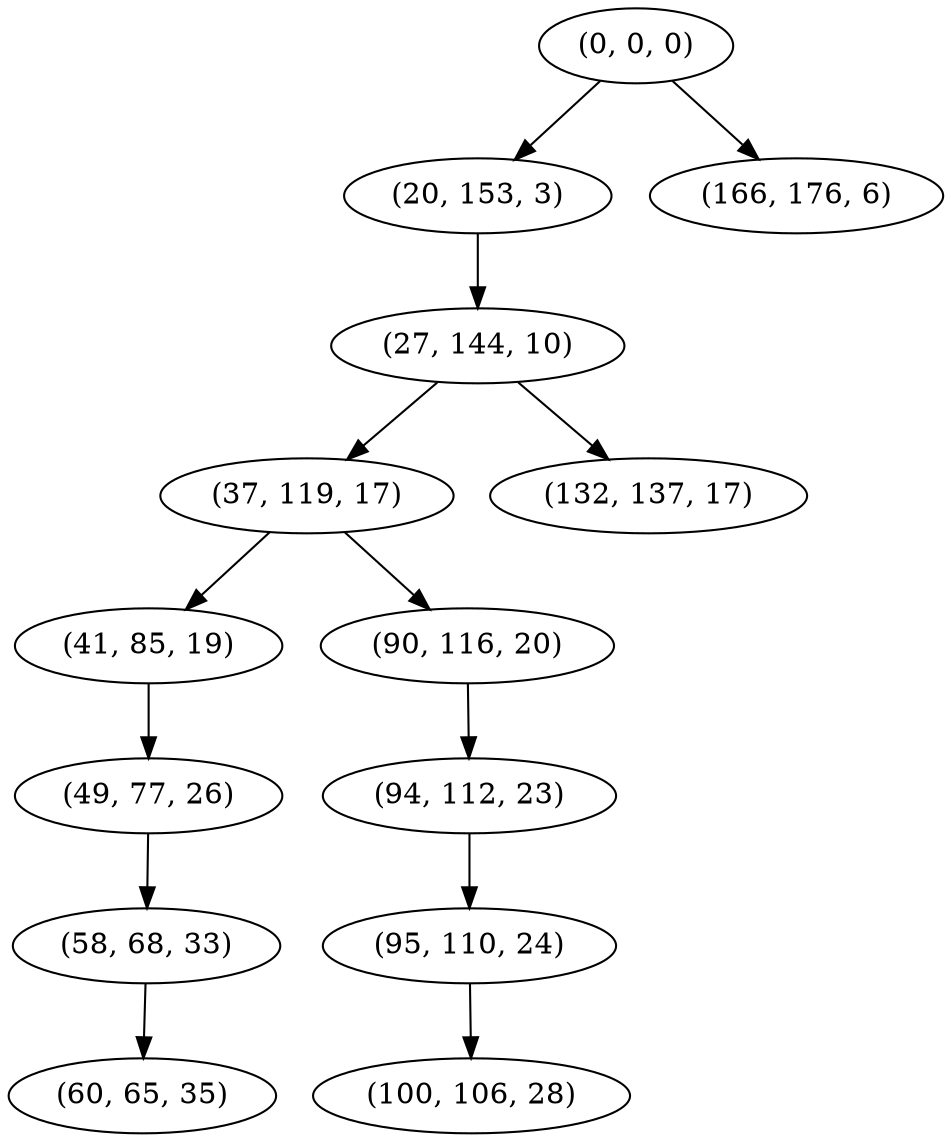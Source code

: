 digraph tree {
    "(0, 0, 0)";
    "(20, 153, 3)";
    "(27, 144, 10)";
    "(37, 119, 17)";
    "(41, 85, 19)";
    "(49, 77, 26)";
    "(58, 68, 33)";
    "(60, 65, 35)";
    "(90, 116, 20)";
    "(94, 112, 23)";
    "(95, 110, 24)";
    "(100, 106, 28)";
    "(132, 137, 17)";
    "(166, 176, 6)";
    "(0, 0, 0)" -> "(20, 153, 3)";
    "(0, 0, 0)" -> "(166, 176, 6)";
    "(20, 153, 3)" -> "(27, 144, 10)";
    "(27, 144, 10)" -> "(37, 119, 17)";
    "(27, 144, 10)" -> "(132, 137, 17)";
    "(37, 119, 17)" -> "(41, 85, 19)";
    "(37, 119, 17)" -> "(90, 116, 20)";
    "(41, 85, 19)" -> "(49, 77, 26)";
    "(49, 77, 26)" -> "(58, 68, 33)";
    "(58, 68, 33)" -> "(60, 65, 35)";
    "(90, 116, 20)" -> "(94, 112, 23)";
    "(94, 112, 23)" -> "(95, 110, 24)";
    "(95, 110, 24)" -> "(100, 106, 28)";
}
